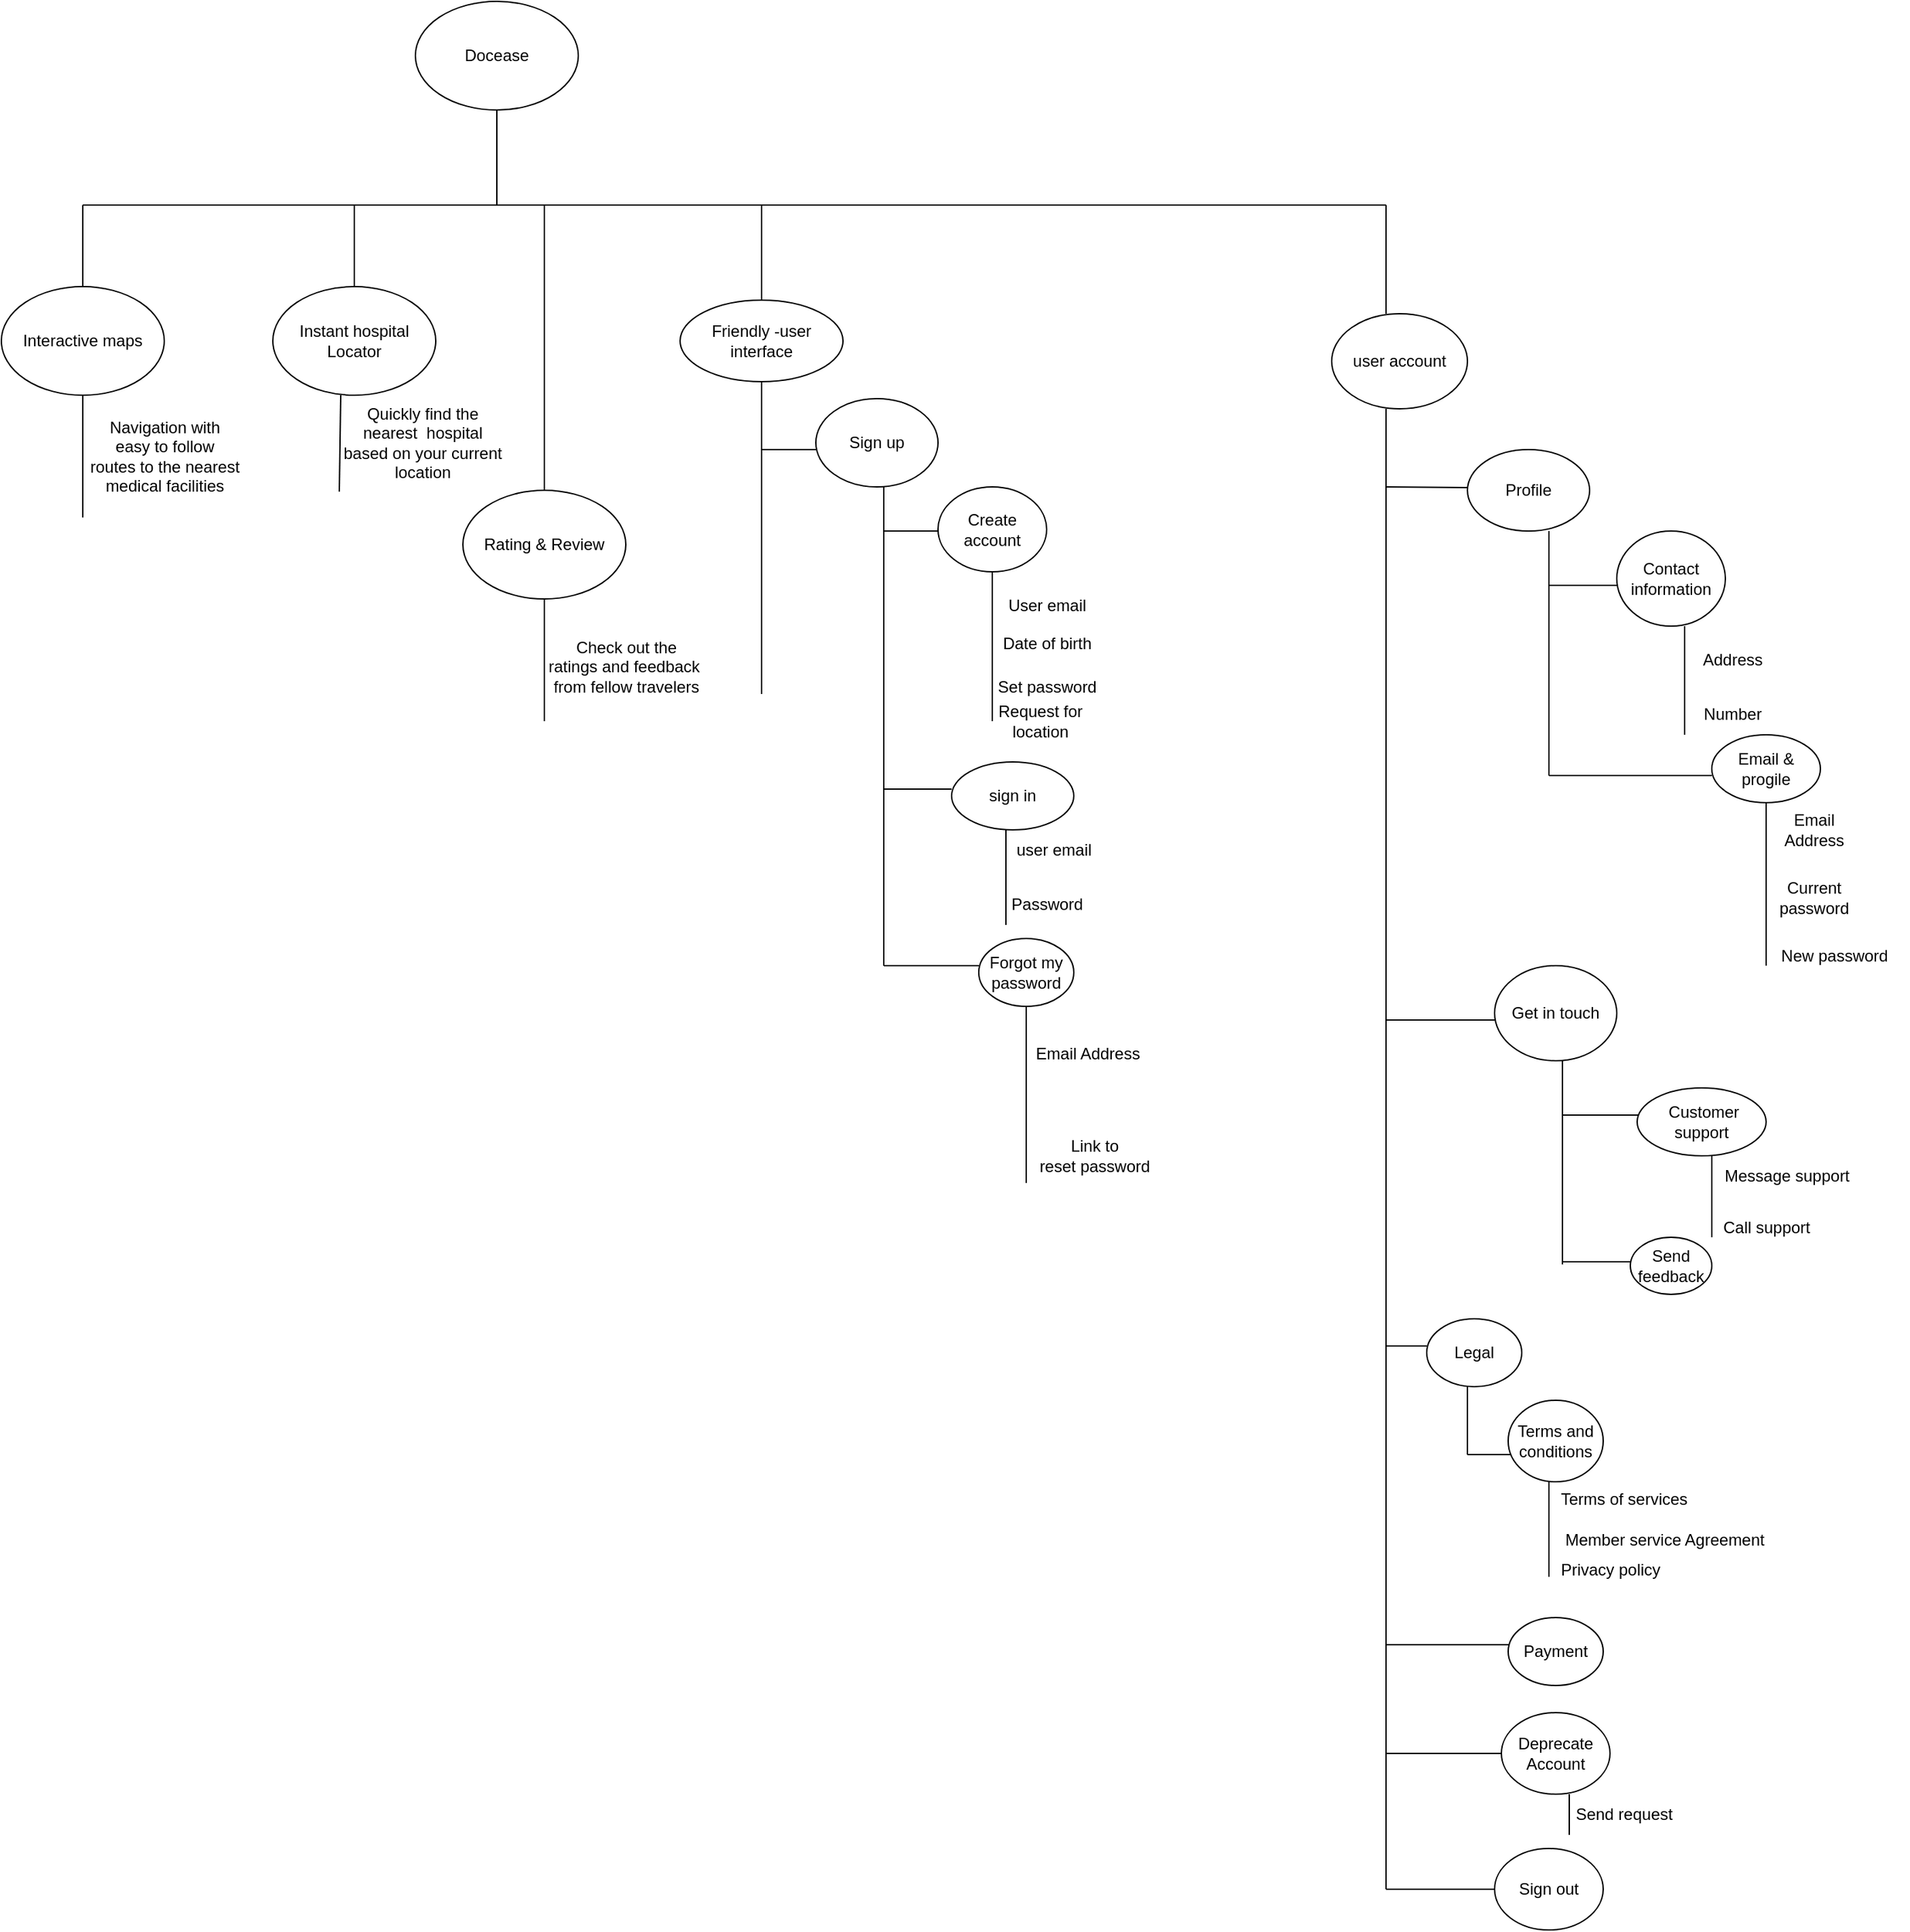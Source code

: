 <mxfile version="22.0.5" type="github">
  <diagram name="Page-1" id="rdP4P6yYsazri3o-CPR9">
    <mxGraphModel dx="880" dy="425" grid="1" gridSize="10" guides="1" tooltips="1" connect="1" arrows="1" fold="1" page="1" pageScale="1" pageWidth="850" pageHeight="1100" math="0" shadow="0">
      <root>
        <mxCell id="0" />
        <mxCell id="1" parent="0" />
        <mxCell id="_7tSwrpHVOEeJ4OUP2zi-1" value="Docease" style="ellipse;whiteSpace=wrap;html=1;" vertex="1" parent="1">
          <mxGeometry x="365" y="50" width="120" height="80" as="geometry" />
        </mxCell>
        <mxCell id="_7tSwrpHVOEeJ4OUP2zi-2" value="" style="endArrow=none;html=1;rounded=0;" edge="1" parent="1">
          <mxGeometry width="50" height="50" relative="1" as="geometry">
            <mxPoint x="425" y="200" as="sourcePoint" />
            <mxPoint x="425" y="130" as="targetPoint" />
          </mxGeometry>
        </mxCell>
        <mxCell id="_7tSwrpHVOEeJ4OUP2zi-3" value="" style="endArrow=none;html=1;rounded=0;" edge="1" parent="1">
          <mxGeometry width="50" height="50" relative="1" as="geometry">
            <mxPoint x="120" y="200" as="sourcePoint" />
            <mxPoint x="1080" y="200" as="targetPoint" />
          </mxGeometry>
        </mxCell>
        <mxCell id="_7tSwrpHVOEeJ4OUP2zi-4" value="" style="endArrow=none;html=1;rounded=0;" edge="1" parent="1">
          <mxGeometry width="50" height="50" relative="1" as="geometry">
            <mxPoint x="120" y="260" as="sourcePoint" />
            <mxPoint x="120" y="200" as="targetPoint" />
          </mxGeometry>
        </mxCell>
        <mxCell id="_7tSwrpHVOEeJ4OUP2zi-7" value="Interactive maps" style="ellipse;whiteSpace=wrap;html=1;" vertex="1" parent="1">
          <mxGeometry x="60" y="260" width="120" height="80" as="geometry" />
        </mxCell>
        <mxCell id="_7tSwrpHVOEeJ4OUP2zi-8" value="" style="endArrow=none;html=1;rounded=0;" edge="1" parent="1">
          <mxGeometry width="50" height="50" relative="1" as="geometry">
            <mxPoint x="120" y="430" as="sourcePoint" />
            <mxPoint x="120" y="340" as="targetPoint" />
          </mxGeometry>
        </mxCell>
        <mxCell id="_7tSwrpHVOEeJ4OUP2zi-9" value="&lt;div&gt;Navigation with &lt;br&gt;&lt;/div&gt;&lt;div&gt;easy to follow&lt;/div&gt;&lt;div&gt;routes to the nearest&lt;/div&gt;&lt;div&gt;medical facilities&lt;br&gt;&lt;/div&gt;" style="text;html=1;align=center;verticalAlign=middle;resizable=0;points=[];autosize=1;strokeColor=none;fillColor=none;" vertex="1" parent="1">
          <mxGeometry x="110" y="350" width="140" height="70" as="geometry" />
        </mxCell>
        <mxCell id="_7tSwrpHVOEeJ4OUP2zi-10" value="" style="endArrow=none;html=1;rounded=0;" edge="1" parent="1">
          <mxGeometry width="50" height="50" relative="1" as="geometry">
            <mxPoint x="320" y="260" as="sourcePoint" />
            <mxPoint x="320" y="200" as="targetPoint" />
          </mxGeometry>
        </mxCell>
        <mxCell id="_7tSwrpHVOEeJ4OUP2zi-11" value="Instant hospital Locator " style="ellipse;whiteSpace=wrap;html=1;" vertex="1" parent="1">
          <mxGeometry x="260" y="260" width="120" height="80" as="geometry" />
        </mxCell>
        <mxCell id="_7tSwrpHVOEeJ4OUP2zi-12" value="" style="endArrow=none;html=1;rounded=0;exitX=0.064;exitY=1.014;exitDx=0;exitDy=0;exitPerimeter=0;" edge="1" parent="1" source="_7tSwrpHVOEeJ4OUP2zi-13">
          <mxGeometry width="50" height="50" relative="1" as="geometry">
            <mxPoint x="310" y="430" as="sourcePoint" />
            <mxPoint x="310" y="340" as="targetPoint" />
          </mxGeometry>
        </mxCell>
        <mxCell id="_7tSwrpHVOEeJ4OUP2zi-13" value="&lt;div&gt;Quickly find the &lt;br&gt;&lt;/div&gt;&lt;div&gt;nearest&amp;nbsp; hospital &lt;br&gt;&lt;/div&gt;&lt;div&gt;based on your current &lt;br&gt;&lt;/div&gt;&lt;div&gt;location &lt;br&gt;&lt;/div&gt;" style="text;html=1;align=center;verticalAlign=middle;resizable=0;points=[];autosize=1;strokeColor=none;fillColor=none;" vertex="1" parent="1">
          <mxGeometry x="300" y="340" width="140" height="70" as="geometry" />
        </mxCell>
        <mxCell id="_7tSwrpHVOEeJ4OUP2zi-14" value="" style="endArrow=none;html=1;rounded=0;" edge="1" parent="1">
          <mxGeometry width="50" height="50" relative="1" as="geometry">
            <mxPoint x="460" y="410" as="sourcePoint" />
            <mxPoint x="460" y="200" as="targetPoint" />
          </mxGeometry>
        </mxCell>
        <mxCell id="_7tSwrpHVOEeJ4OUP2zi-15" value="Rating &amp;amp; Review " style="ellipse;whiteSpace=wrap;html=1;" vertex="1" parent="1">
          <mxGeometry x="400" y="410" width="120" height="80" as="geometry" />
        </mxCell>
        <mxCell id="_7tSwrpHVOEeJ4OUP2zi-16" value="" style="endArrow=none;html=1;rounded=0;" edge="1" parent="1">
          <mxGeometry width="50" height="50" relative="1" as="geometry">
            <mxPoint x="460" y="580" as="sourcePoint" />
            <mxPoint x="460" y="490" as="targetPoint" />
          </mxGeometry>
        </mxCell>
        <mxCell id="_7tSwrpHVOEeJ4OUP2zi-17" value="&lt;div&gt;Check out the &lt;br&gt;&lt;/div&gt;&lt;div&gt;ratings and feedback&amp;nbsp;&lt;/div&gt;&lt;div&gt;from fellow travelers&lt;br&gt;&lt;/div&gt;" style="text;html=1;align=center;verticalAlign=middle;resizable=0;points=[];autosize=1;strokeColor=none;fillColor=none;" vertex="1" parent="1">
          <mxGeometry x="450" y="510" width="140" height="60" as="geometry" />
        </mxCell>
        <mxCell id="_7tSwrpHVOEeJ4OUP2zi-18" value="" style="endArrow=none;html=1;rounded=0;" edge="1" parent="1">
          <mxGeometry width="50" height="50" relative="1" as="geometry">
            <mxPoint x="620" y="270" as="sourcePoint" />
            <mxPoint x="620" y="200" as="targetPoint" />
          </mxGeometry>
        </mxCell>
        <mxCell id="_7tSwrpHVOEeJ4OUP2zi-19" value="Friendly -user interface " style="ellipse;whiteSpace=wrap;html=1;" vertex="1" parent="1">
          <mxGeometry x="560" y="270" width="120" height="60" as="geometry" />
        </mxCell>
        <mxCell id="_7tSwrpHVOEeJ4OUP2zi-20" value="" style="endArrow=none;html=1;rounded=0;" edge="1" parent="1">
          <mxGeometry width="50" height="50" relative="1" as="geometry">
            <mxPoint x="620" y="560" as="sourcePoint" />
            <mxPoint x="620" y="330" as="targetPoint" />
          </mxGeometry>
        </mxCell>
        <mxCell id="_7tSwrpHVOEeJ4OUP2zi-21" value="" style="endArrow=none;html=1;rounded=0;" edge="1" parent="1">
          <mxGeometry width="50" height="50" relative="1" as="geometry">
            <mxPoint x="620" y="380" as="sourcePoint" />
            <mxPoint x="660" y="380" as="targetPoint" />
          </mxGeometry>
        </mxCell>
        <mxCell id="_7tSwrpHVOEeJ4OUP2zi-22" value="Sign up " style="ellipse;whiteSpace=wrap;html=1;" vertex="1" parent="1">
          <mxGeometry x="660" y="342.5" width="90" height="65" as="geometry" />
        </mxCell>
        <mxCell id="_7tSwrpHVOEeJ4OUP2zi-23" value="" style="endArrow=none;html=1;rounded=0;" edge="1" parent="1">
          <mxGeometry width="50" height="50" relative="1" as="geometry">
            <mxPoint x="710" y="440" as="sourcePoint" />
            <mxPoint x="710" y="407.5" as="targetPoint" />
          </mxGeometry>
        </mxCell>
        <mxCell id="_7tSwrpHVOEeJ4OUP2zi-24" value="" style="endArrow=none;html=1;rounded=0;" edge="1" parent="1">
          <mxGeometry width="50" height="50" relative="1" as="geometry">
            <mxPoint x="710" y="440" as="sourcePoint" />
            <mxPoint x="750" y="440" as="targetPoint" />
          </mxGeometry>
        </mxCell>
        <mxCell id="_7tSwrpHVOEeJ4OUP2zi-25" value="Create account" style="ellipse;whiteSpace=wrap;html=1;" vertex="1" parent="1">
          <mxGeometry x="750" y="407.5" width="80" height="62.5" as="geometry" />
        </mxCell>
        <mxCell id="_7tSwrpHVOEeJ4OUP2zi-26" value="" style="endArrow=none;html=1;rounded=0;" edge="1" parent="1">
          <mxGeometry width="50" height="50" relative="1" as="geometry">
            <mxPoint x="790" y="580" as="sourcePoint" />
            <mxPoint x="790" y="470" as="targetPoint" />
          </mxGeometry>
        </mxCell>
        <mxCell id="_7tSwrpHVOEeJ4OUP2zi-27" value="User email" style="text;html=1;align=center;verticalAlign=middle;resizable=0;points=[];autosize=1;strokeColor=none;fillColor=none;" vertex="1" parent="1">
          <mxGeometry x="790" y="480" width="80" height="30" as="geometry" />
        </mxCell>
        <mxCell id="_7tSwrpHVOEeJ4OUP2zi-29" value="Date of birth " style="text;html=1;align=center;verticalAlign=middle;resizable=0;points=[];autosize=1;strokeColor=none;fillColor=none;" vertex="1" parent="1">
          <mxGeometry x="785" y="508" width="90" height="30" as="geometry" />
        </mxCell>
        <mxCell id="_7tSwrpHVOEeJ4OUP2zi-30" value="Set password " style="text;html=1;align=center;verticalAlign=middle;resizable=0;points=[];autosize=1;strokeColor=none;fillColor=none;" vertex="1" parent="1">
          <mxGeometry x="780" y="540" width="100" height="30" as="geometry" />
        </mxCell>
        <mxCell id="_7tSwrpHVOEeJ4OUP2zi-31" value="&lt;div&gt;Request for &lt;br&gt;&lt;/div&gt;&lt;div&gt;location &lt;br&gt;&lt;/div&gt;" style="text;html=1;align=center;verticalAlign=middle;resizable=0;points=[];autosize=1;strokeColor=none;fillColor=none;" vertex="1" parent="1">
          <mxGeometry x="780" y="560" width="90" height="40" as="geometry" />
        </mxCell>
        <mxCell id="_7tSwrpHVOEeJ4OUP2zi-32" value="" style="endArrow=none;html=1;rounded=0;" edge="1" parent="1">
          <mxGeometry width="50" height="50" relative="1" as="geometry">
            <mxPoint x="710" y="630" as="sourcePoint" />
            <mxPoint x="710" y="440" as="targetPoint" />
          </mxGeometry>
        </mxCell>
        <mxCell id="_7tSwrpHVOEeJ4OUP2zi-33" value="" style="endArrow=none;html=1;rounded=0;" edge="1" parent="1">
          <mxGeometry width="50" height="50" relative="1" as="geometry">
            <mxPoint x="710" y="630" as="sourcePoint" />
            <mxPoint x="760" y="630" as="targetPoint" />
          </mxGeometry>
        </mxCell>
        <mxCell id="_7tSwrpHVOEeJ4OUP2zi-34" value="sign in" style="ellipse;whiteSpace=wrap;html=1;" vertex="1" parent="1">
          <mxGeometry x="760" y="610" width="90" height="50" as="geometry" />
        </mxCell>
        <mxCell id="_7tSwrpHVOEeJ4OUP2zi-35" value="" style="endArrow=none;html=1;rounded=0;" edge="1" parent="1">
          <mxGeometry width="50" height="50" relative="1" as="geometry">
            <mxPoint x="800" y="730" as="sourcePoint" />
            <mxPoint x="800" y="660" as="targetPoint" />
          </mxGeometry>
        </mxCell>
        <mxCell id="_7tSwrpHVOEeJ4OUP2zi-36" value="user email" style="text;html=1;align=center;verticalAlign=middle;resizable=0;points=[];autosize=1;strokeColor=none;fillColor=none;" vertex="1" parent="1">
          <mxGeometry x="795" y="660" width="80" height="30" as="geometry" />
        </mxCell>
        <mxCell id="_7tSwrpHVOEeJ4OUP2zi-37" value="Password" style="text;html=1;align=center;verticalAlign=middle;resizable=0;points=[];autosize=1;strokeColor=none;fillColor=none;" vertex="1" parent="1">
          <mxGeometry x="790" y="700" width="80" height="30" as="geometry" />
        </mxCell>
        <mxCell id="_7tSwrpHVOEeJ4OUP2zi-38" value="" style="endArrow=none;html=1;rounded=0;" edge="1" parent="1">
          <mxGeometry width="50" height="50" relative="1" as="geometry">
            <mxPoint x="710" y="760" as="sourcePoint" />
            <mxPoint x="710" y="630" as="targetPoint" />
          </mxGeometry>
        </mxCell>
        <mxCell id="_7tSwrpHVOEeJ4OUP2zi-39" value="" style="endArrow=none;html=1;rounded=0;" edge="1" parent="1">
          <mxGeometry width="50" height="50" relative="1" as="geometry">
            <mxPoint x="710" y="760" as="sourcePoint" />
            <mxPoint x="780" y="760" as="targetPoint" />
          </mxGeometry>
        </mxCell>
        <mxCell id="_7tSwrpHVOEeJ4OUP2zi-40" value="Forgot my password" style="ellipse;whiteSpace=wrap;html=1;" vertex="1" parent="1">
          <mxGeometry x="780" y="740" width="70" height="50" as="geometry" />
        </mxCell>
        <mxCell id="_7tSwrpHVOEeJ4OUP2zi-41" value="" style="endArrow=none;html=1;rounded=0;" edge="1" parent="1">
          <mxGeometry width="50" height="50" relative="1" as="geometry">
            <mxPoint x="815" y="920" as="sourcePoint" />
            <mxPoint x="815" y="790" as="targetPoint" />
          </mxGeometry>
        </mxCell>
        <mxCell id="_7tSwrpHVOEeJ4OUP2zi-42" value="Email Address" style="text;html=1;align=center;verticalAlign=middle;resizable=0;points=[];autosize=1;strokeColor=none;fillColor=none;" vertex="1" parent="1">
          <mxGeometry x="810" y="810" width="100" height="30" as="geometry" />
        </mxCell>
        <mxCell id="_7tSwrpHVOEeJ4OUP2zi-43" value="&lt;div&gt;Link to &lt;br&gt;&lt;/div&gt;&lt;div&gt;reset password &lt;br&gt;&lt;/div&gt;" style="text;html=1;align=center;verticalAlign=middle;resizable=0;points=[];autosize=1;strokeColor=none;fillColor=none;" vertex="1" parent="1">
          <mxGeometry x="810" y="880" width="110" height="40" as="geometry" />
        </mxCell>
        <mxCell id="_7tSwrpHVOEeJ4OUP2zi-44" value="" style="endArrow=none;html=1;rounded=0;" edge="1" parent="1">
          <mxGeometry width="50" height="50" relative="1" as="geometry">
            <mxPoint x="1080" y="280" as="sourcePoint" />
            <mxPoint x="1080" y="200" as="targetPoint" />
          </mxGeometry>
        </mxCell>
        <mxCell id="_7tSwrpHVOEeJ4OUP2zi-45" value="user account " style="ellipse;whiteSpace=wrap;html=1;" vertex="1" parent="1">
          <mxGeometry x="1040" y="280" width="100" height="70" as="geometry" />
        </mxCell>
        <mxCell id="_7tSwrpHVOEeJ4OUP2zi-46" value="" style="endArrow=none;html=1;rounded=0;" edge="1" parent="1">
          <mxGeometry width="50" height="50" relative="1" as="geometry">
            <mxPoint x="1080" y="910" as="sourcePoint" />
            <mxPoint x="1080" y="350" as="targetPoint" />
          </mxGeometry>
        </mxCell>
        <mxCell id="_7tSwrpHVOEeJ4OUP2zi-47" value="" style="endArrow=none;html=1;rounded=0;" edge="1" parent="1">
          <mxGeometry width="50" height="50" relative="1" as="geometry">
            <mxPoint x="1080" y="407.5" as="sourcePoint" />
            <mxPoint x="1140" y="408" as="targetPoint" />
          </mxGeometry>
        </mxCell>
        <mxCell id="_7tSwrpHVOEeJ4OUP2zi-48" value="Profile" style="ellipse;whiteSpace=wrap;html=1;" vertex="1" parent="1">
          <mxGeometry x="1140" y="380" width="90" height="60" as="geometry" />
        </mxCell>
        <mxCell id="_7tSwrpHVOEeJ4OUP2zi-49" value="" style="endArrow=none;html=1;rounded=0;" edge="1" parent="1">
          <mxGeometry width="50" height="50" relative="1" as="geometry">
            <mxPoint x="1200" y="620" as="sourcePoint" />
            <mxPoint x="1200" y="440" as="targetPoint" />
          </mxGeometry>
        </mxCell>
        <mxCell id="_7tSwrpHVOEeJ4OUP2zi-50" value="" style="endArrow=none;html=1;rounded=0;" edge="1" parent="1">
          <mxGeometry width="50" height="50" relative="1" as="geometry">
            <mxPoint x="1200" y="480" as="sourcePoint" />
            <mxPoint x="1250" y="480" as="targetPoint" />
          </mxGeometry>
        </mxCell>
        <mxCell id="_7tSwrpHVOEeJ4OUP2zi-51" value="Contact information " style="ellipse;whiteSpace=wrap;html=1;" vertex="1" parent="1">
          <mxGeometry x="1250" y="440" width="80" height="70" as="geometry" />
        </mxCell>
        <mxCell id="_7tSwrpHVOEeJ4OUP2zi-52" value="" style="endArrow=none;html=1;rounded=0;" edge="1" parent="1">
          <mxGeometry width="50" height="50" relative="1" as="geometry">
            <mxPoint x="1300" y="590" as="sourcePoint" />
            <mxPoint x="1300" y="510" as="targetPoint" />
          </mxGeometry>
        </mxCell>
        <mxCell id="_7tSwrpHVOEeJ4OUP2zi-53" value="Address" style="text;html=1;align=center;verticalAlign=middle;resizable=0;points=[];autosize=1;strokeColor=none;fillColor=none;" vertex="1" parent="1">
          <mxGeometry x="1300" y="520" width="70" height="30" as="geometry" />
        </mxCell>
        <mxCell id="_7tSwrpHVOEeJ4OUP2zi-54" value="Number" style="text;html=1;align=center;verticalAlign=middle;resizable=0;points=[];autosize=1;strokeColor=none;fillColor=none;" vertex="1" parent="1">
          <mxGeometry x="1300" y="560" width="70" height="30" as="geometry" />
        </mxCell>
        <mxCell id="_7tSwrpHVOEeJ4OUP2zi-55" value="" style="endArrow=none;html=1;rounded=0;" edge="1" parent="1">
          <mxGeometry width="50" height="50" relative="1" as="geometry">
            <mxPoint x="1200" y="620" as="sourcePoint" />
            <mxPoint x="1320" y="620" as="targetPoint" />
          </mxGeometry>
        </mxCell>
        <mxCell id="_7tSwrpHVOEeJ4OUP2zi-56" value="Email &amp;amp; progile" style="ellipse;whiteSpace=wrap;html=1;" vertex="1" parent="1">
          <mxGeometry x="1320" y="590" width="80" height="50" as="geometry" />
        </mxCell>
        <mxCell id="_7tSwrpHVOEeJ4OUP2zi-57" value="" style="endArrow=none;html=1;rounded=0;" edge="1" parent="1">
          <mxGeometry width="50" height="50" relative="1" as="geometry">
            <mxPoint x="1360" y="760" as="sourcePoint" />
            <mxPoint x="1360" y="640" as="targetPoint" />
          </mxGeometry>
        </mxCell>
        <mxCell id="_7tSwrpHVOEeJ4OUP2zi-58" value="&lt;div&gt;Email &lt;br&gt;&lt;/div&gt;&lt;div&gt;Address&lt;br&gt;&lt;/div&gt;" style="text;html=1;align=center;verticalAlign=middle;resizable=0;points=[];autosize=1;strokeColor=none;fillColor=none;" vertex="1" parent="1">
          <mxGeometry x="1360" y="640" width="70" height="40" as="geometry" />
        </mxCell>
        <mxCell id="_7tSwrpHVOEeJ4OUP2zi-59" value="&lt;div&gt;Current &lt;br&gt;&lt;/div&gt;&lt;div&gt;password&lt;br&gt;&lt;/div&gt;" style="text;html=1;align=center;verticalAlign=middle;resizable=0;points=[];autosize=1;strokeColor=none;fillColor=none;" vertex="1" parent="1">
          <mxGeometry x="1355" y="690" width="80" height="40" as="geometry" />
        </mxCell>
        <mxCell id="_7tSwrpHVOEeJ4OUP2zi-60" value="New password" style="text;html=1;align=center;verticalAlign=middle;resizable=0;points=[];autosize=1;strokeColor=none;fillColor=none;" vertex="1" parent="1">
          <mxGeometry x="1355" y="738" width="110" height="30" as="geometry" />
        </mxCell>
        <mxCell id="_7tSwrpHVOEeJ4OUP2zi-61" value="" style="endArrow=none;html=1;rounded=0;" edge="1" parent="1">
          <mxGeometry width="50" height="50" relative="1" as="geometry">
            <mxPoint x="1080" y="800" as="sourcePoint" />
            <mxPoint x="1160" y="800" as="targetPoint" />
          </mxGeometry>
        </mxCell>
        <mxCell id="_7tSwrpHVOEeJ4OUP2zi-62" value="Get in touch " style="ellipse;whiteSpace=wrap;html=1;" vertex="1" parent="1">
          <mxGeometry x="1160" y="760" width="90" height="70" as="geometry" />
        </mxCell>
        <mxCell id="_7tSwrpHVOEeJ4OUP2zi-64" value="" style="endArrow=none;html=1;rounded=0;" edge="1" parent="1">
          <mxGeometry width="50" height="50" relative="1" as="geometry">
            <mxPoint x="1210" y="890" as="sourcePoint" />
            <mxPoint x="1210" y="830" as="targetPoint" />
          </mxGeometry>
        </mxCell>
        <mxCell id="_7tSwrpHVOEeJ4OUP2zi-65" value="" style="endArrow=none;html=1;rounded=0;" edge="1" parent="1">
          <mxGeometry width="50" height="50" relative="1" as="geometry">
            <mxPoint x="1210" y="870" as="sourcePoint" />
            <mxPoint x="1270" y="870" as="targetPoint" />
          </mxGeometry>
        </mxCell>
        <mxCell id="_7tSwrpHVOEeJ4OUP2zi-66" value="&amp;nbsp;Customer support " style="ellipse;whiteSpace=wrap;html=1;" vertex="1" parent="1">
          <mxGeometry x="1265" y="850" width="95" height="50" as="geometry" />
        </mxCell>
        <mxCell id="_7tSwrpHVOEeJ4OUP2zi-67" value="" style="endArrow=none;html=1;rounded=0;" edge="1" parent="1">
          <mxGeometry width="50" height="50" relative="1" as="geometry">
            <mxPoint x="1210" y="980" as="sourcePoint" />
            <mxPoint x="1210" y="890" as="targetPoint" />
          </mxGeometry>
        </mxCell>
        <mxCell id="_7tSwrpHVOEeJ4OUP2zi-68" value="" style="endArrow=none;html=1;rounded=0;" edge="1" parent="1">
          <mxGeometry width="50" height="50" relative="1" as="geometry">
            <mxPoint x="1320" y="960" as="sourcePoint" />
            <mxPoint x="1320" y="900" as="targetPoint" />
          </mxGeometry>
        </mxCell>
        <mxCell id="_7tSwrpHVOEeJ4OUP2zi-69" value="Message support" style="text;html=1;align=center;verticalAlign=middle;resizable=0;points=[];autosize=1;strokeColor=none;fillColor=none;" vertex="1" parent="1">
          <mxGeometry x="1315" y="900" width="120" height="30" as="geometry" />
        </mxCell>
        <mxCell id="_7tSwrpHVOEeJ4OUP2zi-70" value="Call support" style="text;html=1;align=center;verticalAlign=middle;resizable=0;points=[];autosize=1;strokeColor=none;fillColor=none;" vertex="1" parent="1">
          <mxGeometry x="1315" y="938" width="90" height="30" as="geometry" />
        </mxCell>
        <mxCell id="_7tSwrpHVOEeJ4OUP2zi-71" value="" style="endArrow=none;html=1;rounded=0;" edge="1" parent="1">
          <mxGeometry width="50" height="50" relative="1" as="geometry">
            <mxPoint x="1210" y="978" as="sourcePoint" />
            <mxPoint x="1260" y="978" as="targetPoint" />
          </mxGeometry>
        </mxCell>
        <mxCell id="_7tSwrpHVOEeJ4OUP2zi-72" value="Send feedback" style="ellipse;whiteSpace=wrap;html=1;" vertex="1" parent="1">
          <mxGeometry x="1260" y="960" width="60" height="42" as="geometry" />
        </mxCell>
        <mxCell id="_7tSwrpHVOEeJ4OUP2zi-73" value="" style="endArrow=none;html=1;rounded=0;" edge="1" parent="1">
          <mxGeometry width="50" height="50" relative="1" as="geometry">
            <mxPoint x="1080" y="1040" as="sourcePoint" />
            <mxPoint x="1080" y="910" as="targetPoint" />
          </mxGeometry>
        </mxCell>
        <mxCell id="_7tSwrpHVOEeJ4OUP2zi-74" value="" style="endArrow=none;html=1;rounded=0;" edge="1" parent="1">
          <mxGeometry width="50" height="50" relative="1" as="geometry">
            <mxPoint x="1080" y="1040" as="sourcePoint" />
            <mxPoint x="1110" y="1040" as="targetPoint" />
          </mxGeometry>
        </mxCell>
        <mxCell id="_7tSwrpHVOEeJ4OUP2zi-75" value="Legal " style="ellipse;whiteSpace=wrap;html=1;" vertex="1" parent="1">
          <mxGeometry x="1110" y="1020" width="70" height="50" as="geometry" />
        </mxCell>
        <mxCell id="_7tSwrpHVOEeJ4OUP2zi-77" value="" style="endArrow=none;html=1;rounded=0;" edge="1" parent="1">
          <mxGeometry width="50" height="50" relative="1" as="geometry">
            <mxPoint x="1140" y="1120" as="sourcePoint" />
            <mxPoint x="1140" y="1070" as="targetPoint" />
          </mxGeometry>
        </mxCell>
        <mxCell id="_7tSwrpHVOEeJ4OUP2zi-78" value="" style="endArrow=none;html=1;rounded=0;" edge="1" parent="1">
          <mxGeometry width="50" height="50" relative="1" as="geometry">
            <mxPoint x="1080" y="1190" as="sourcePoint" />
            <mxPoint x="1080" y="1040" as="targetPoint" />
          </mxGeometry>
        </mxCell>
        <mxCell id="_7tSwrpHVOEeJ4OUP2zi-79" value="" style="endArrow=none;html=1;rounded=0;" edge="1" parent="1">
          <mxGeometry width="50" height="50" relative="1" as="geometry">
            <mxPoint x="1140" y="1120" as="sourcePoint" />
            <mxPoint x="1180" y="1120" as="targetPoint" />
          </mxGeometry>
        </mxCell>
        <mxCell id="_7tSwrpHVOEeJ4OUP2zi-80" value="Terms and conditions" style="ellipse;whiteSpace=wrap;html=1;" vertex="1" parent="1">
          <mxGeometry x="1170" y="1080" width="70" height="60" as="geometry" />
        </mxCell>
        <mxCell id="_7tSwrpHVOEeJ4OUP2zi-81" value="" style="endArrow=none;html=1;rounded=0;" edge="1" parent="1">
          <mxGeometry width="50" height="50" relative="1" as="geometry">
            <mxPoint x="1200" y="1140" as="sourcePoint" />
            <mxPoint x="1200" y="1210" as="targetPoint" />
          </mxGeometry>
        </mxCell>
        <mxCell id="_7tSwrpHVOEeJ4OUP2zi-82" value="Terms of services" style="text;html=1;align=center;verticalAlign=middle;resizable=0;points=[];autosize=1;strokeColor=none;fillColor=none;" vertex="1" parent="1">
          <mxGeometry x="1195" y="1138" width="120" height="30" as="geometry" />
        </mxCell>
        <mxCell id="_7tSwrpHVOEeJ4OUP2zi-83" value="Member service Agreement" style="text;html=1;align=center;verticalAlign=middle;resizable=0;points=[];autosize=1;strokeColor=none;fillColor=none;" vertex="1" parent="1">
          <mxGeometry x="1200" y="1168" width="170" height="30" as="geometry" />
        </mxCell>
        <mxCell id="_7tSwrpHVOEeJ4OUP2zi-84" value="Privacy policy" style="text;html=1;align=center;verticalAlign=middle;resizable=0;points=[];autosize=1;strokeColor=none;fillColor=none;" vertex="1" parent="1">
          <mxGeometry x="1195" y="1190" width="100" height="30" as="geometry" />
        </mxCell>
        <mxCell id="_7tSwrpHVOEeJ4OUP2zi-85" value="" style="endArrow=none;html=1;rounded=0;" edge="1" parent="1">
          <mxGeometry width="50" height="50" relative="1" as="geometry">
            <mxPoint x="1080" y="1360" as="sourcePoint" />
            <mxPoint x="1080" y="1190" as="targetPoint" />
          </mxGeometry>
        </mxCell>
        <mxCell id="_7tSwrpHVOEeJ4OUP2zi-86" value="" style="endArrow=none;html=1;rounded=0;" edge="1" parent="1">
          <mxGeometry width="50" height="50" relative="1" as="geometry">
            <mxPoint x="1080" y="1260" as="sourcePoint" />
            <mxPoint x="1180" y="1260" as="targetPoint" />
          </mxGeometry>
        </mxCell>
        <mxCell id="_7tSwrpHVOEeJ4OUP2zi-87" value="Payment " style="ellipse;whiteSpace=wrap;html=1;" vertex="1" parent="1">
          <mxGeometry x="1170" y="1240" width="70" height="50" as="geometry" />
        </mxCell>
        <mxCell id="_7tSwrpHVOEeJ4OUP2zi-88" value="" style="endArrow=none;html=1;rounded=0;" edge="1" parent="1">
          <mxGeometry width="50" height="50" relative="1" as="geometry">
            <mxPoint x="1080" y="1340" as="sourcePoint" />
            <mxPoint x="1170" y="1340" as="targetPoint" />
          </mxGeometry>
        </mxCell>
        <mxCell id="_7tSwrpHVOEeJ4OUP2zi-89" value="Deprecate Account" style="ellipse;whiteSpace=wrap;html=1;" vertex="1" parent="1">
          <mxGeometry x="1165" y="1310" width="80" height="60" as="geometry" />
        </mxCell>
        <mxCell id="_7tSwrpHVOEeJ4OUP2zi-90" value="" style="endArrow=none;html=1;rounded=0;" edge="1" parent="1">
          <mxGeometry width="50" height="50" relative="1" as="geometry">
            <mxPoint x="1080" y="1440" as="sourcePoint" />
            <mxPoint x="1080" y="1360" as="targetPoint" />
          </mxGeometry>
        </mxCell>
        <mxCell id="_7tSwrpHVOEeJ4OUP2zi-91" value="" style="endArrow=none;html=1;rounded=0;" edge="1" parent="1">
          <mxGeometry width="50" height="50" relative="1" as="geometry">
            <mxPoint x="1080" y="1440" as="sourcePoint" />
            <mxPoint x="1160" y="1440" as="targetPoint" />
          </mxGeometry>
        </mxCell>
        <mxCell id="_7tSwrpHVOEeJ4OUP2zi-92" value="" style="endArrow=none;html=1;rounded=0;" edge="1" parent="1">
          <mxGeometry width="50" height="50" relative="1" as="geometry">
            <mxPoint x="1215" y="1400" as="sourcePoint" />
            <mxPoint x="1215" y="1370" as="targetPoint" />
          </mxGeometry>
        </mxCell>
        <mxCell id="_7tSwrpHVOEeJ4OUP2zi-93" value="Send request" style="text;html=1;align=center;verticalAlign=middle;resizable=0;points=[];autosize=1;strokeColor=none;fillColor=none;" vertex="1" parent="1">
          <mxGeometry x="1205" y="1370" width="100" height="30" as="geometry" />
        </mxCell>
        <mxCell id="_7tSwrpHVOEeJ4OUP2zi-94" value="Sign out" style="ellipse;whiteSpace=wrap;html=1;" vertex="1" parent="1">
          <mxGeometry x="1160" y="1410" width="80" height="60" as="geometry" />
        </mxCell>
      </root>
    </mxGraphModel>
  </diagram>
</mxfile>
